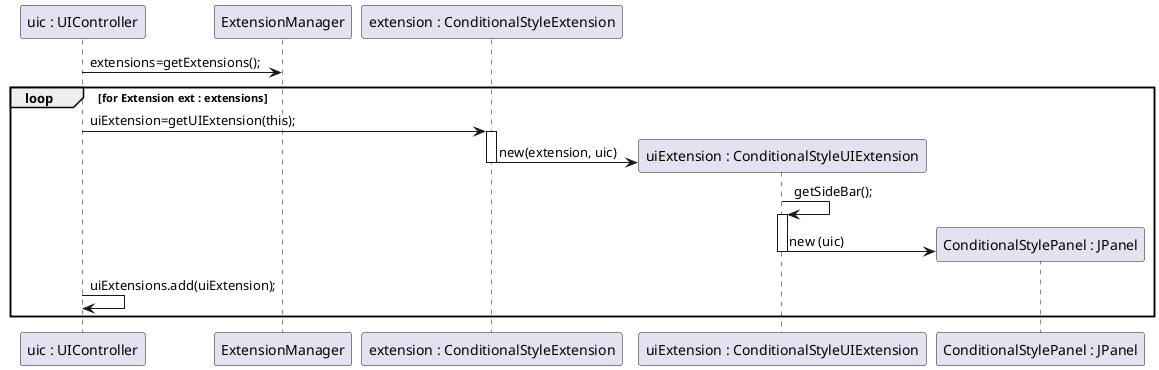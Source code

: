   @startuml lang03_1_design1.png
  participant "uic : UIController" as UIC
  participant ExtensionManager as ExtM
  participant "extension : ConditionalStyleExtension" as EExample
  participant "uiExtension : ConditionalStyleUIExtension" as UIExt
  participant "ConditionalStylePanel : JPanel" as cfp
  UIC -> ExtM : extensions=getExtensions();
  loop for Extension ext : extensions
  	UIC -> EExample : uiExtension=getUIExtension(this);
  	activate EExample
  	create UIExt
  	EExample -> UIExt : new(extension, uic)
  	deactivate EExample
  	UIExt -> UIExt : getSideBar();
  	activate UIExt
  	create cfp
  	UIExt -> cfp :  new (uic)  	
  	deactivate UIExt
  	UIC -> UIC : uiExtensions.add(uiExtension);
  end
  @enduml